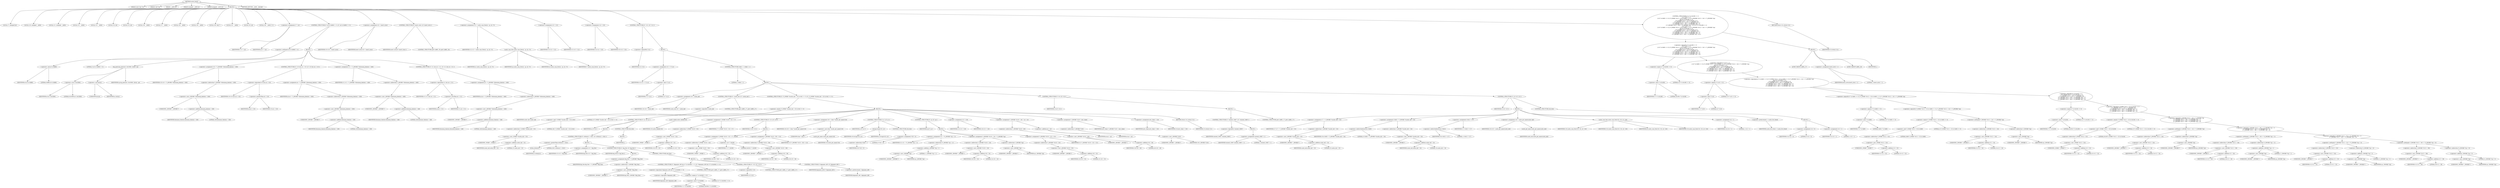 digraph cache_insert {  
"1000116" [label = "(METHOD,cache_insert)" ]
"1000117" [label = "(PARAM,const char *a1)" ]
"1000118" [label = "(PARAM,void *cp)" ]
"1000119" [label = "(PARAM,__int64 a3)" ]
"1000120" [label = "(PARAM,unsigned __int64 a4)" ]
"1000121" [label = "(PARAM,unsigned __int16 a5)" ]
"1000122" [label = "(BLOCK,,)" ]
"1000123" [label = "(LOCAL,v7: unsigned int)" ]
"1000124" [label = "(LOCAL,v10: unsigned __int64)" ]
"1000125" [label = "(LOCAL,v11: unsigned __int64)" ]
"1000126" [label = "(LOCAL,v12: __int64)" ]
"1000127" [label = "(LOCAL,v13: __int64)" ]
"1000128" [label = "(LOCAL,v14: int)" ]
"1000129" [label = "(LOCAL,v15: int)" ]
"1000130" [label = "(LOCAL,v16: __int64)" ]
"1000131" [label = "(LOCAL,v17: __int64)" ]
"1000132" [label = "(LOCAL,v18: __int64)" ]
"1000133" [label = "(LOCAL,v19: __int64)" ]
"1000134" [label = "(LOCAL,v20: char *)" ]
"1000135" [label = "(LOCAL,v21: __int64)" ]
"1000136" [label = "(LOCAL,v23: int)" ]
"1000137" [label = "(LOCAL,v24: __int64 [ 2 ])" ]
"1000138" [label = "(<operator>.assignment,v7 = a5)" ]
"1000139" [label = "(IDENTIFIER,v7,v7 = a5)" ]
"1000140" [label = "(IDENTIFIER,a5,v7 = a5)" ]
"1000141" [label = "(CONTROL_STRUCTURE,if ( (a5 & 0x980) != 0 ),if ( (a5 & 0x980) != 0 ))" ]
"1000142" [label = "(<operator>.notEquals,(a5 & 0x980) != 0)" ]
"1000143" [label = "(<operator>.and,a5 & 0x980)" ]
"1000144" [label = "(IDENTIFIER,a5,a5 & 0x980)" ]
"1000145" [label = "(LITERAL,0x980,a5 & 0x980)" ]
"1000146" [label = "(LITERAL,0,(a5 & 0x980) != 0)" ]
"1000147" [label = "(BLOCK,,)" ]
"1000148" [label = "(log_query,log_query(a5 | 0x10000, (int)a1, cp))" ]
"1000149" [label = "(<operator>.or,a5 | 0x10000)" ]
"1000150" [label = "(IDENTIFIER,a5,a5 | 0x10000)" ]
"1000151" [label = "(LITERAL,0x10000,a5 | 0x10000)" ]
"1000152" [label = "(<operator>.cast,(int)a1)" ]
"1000153" [label = "(UNKNOWN,int,int)" ]
"1000154" [label = "(IDENTIFIER,a1,(int)a1)" ]
"1000155" [label = "(IDENTIFIER,cp,log_query(a5 | 0x10000, (int)a1, cp))" ]
"1000156" [label = "(<operator>.assignment,v10 = *(_QWORD *)(dnsmasq_daemon + 456))" ]
"1000157" [label = "(IDENTIFIER,v10,v10 = *(_QWORD *)(dnsmasq_daemon + 456))" ]
"1000158" [label = "(<operator>.indirection,*(_QWORD *)(dnsmasq_daemon + 456))" ]
"1000159" [label = "(<operator>.cast,(_QWORD *)(dnsmasq_daemon + 456))" ]
"1000160" [label = "(UNKNOWN,_QWORD *,_QWORD *)" ]
"1000161" [label = "(<operator>.addition,dnsmasq_daemon + 456)" ]
"1000162" [label = "(IDENTIFIER,dnsmasq_daemon,dnsmasq_daemon + 456)" ]
"1000163" [label = "(LITERAL,456,dnsmasq_daemon + 456)" ]
"1000164" [label = "(CONTROL_STRUCTURE,if ( v10 && a4 > v10 ),if ( v10 && a4 > v10 ))" ]
"1000165" [label = "(<operator>.logicalAnd,v10 && a4 > v10)" ]
"1000166" [label = "(IDENTIFIER,v10,v10 && a4 > v10)" ]
"1000167" [label = "(<operator>.greaterThan,a4 > v10)" ]
"1000168" [label = "(IDENTIFIER,a4,a4 > v10)" ]
"1000169" [label = "(IDENTIFIER,v10,a4 > v10)" ]
"1000170" [label = "(<operator>.assignment,a4 = *(_QWORD *)(dnsmasq_daemon + 456))" ]
"1000171" [label = "(IDENTIFIER,a4,a4 = *(_QWORD *)(dnsmasq_daemon + 456))" ]
"1000172" [label = "(<operator>.indirection,*(_QWORD *)(dnsmasq_daemon + 456))" ]
"1000173" [label = "(<operator>.cast,(_QWORD *)(dnsmasq_daemon + 456))" ]
"1000174" [label = "(UNKNOWN,_QWORD *,_QWORD *)" ]
"1000175" [label = "(<operator>.addition,dnsmasq_daemon + 456)" ]
"1000176" [label = "(IDENTIFIER,dnsmasq_daemon,dnsmasq_daemon + 456)" ]
"1000177" [label = "(LITERAL,456,dnsmasq_daemon + 456)" ]
"1000178" [label = "(<operator>.assignment,v11 = *(_QWORD *)(dnsmasq_daemon + 448))" ]
"1000179" [label = "(IDENTIFIER,v11,v11 = *(_QWORD *)(dnsmasq_daemon + 448))" ]
"1000180" [label = "(<operator>.indirection,*(_QWORD *)(dnsmasq_daemon + 448))" ]
"1000181" [label = "(<operator>.cast,(_QWORD *)(dnsmasq_daemon + 448))" ]
"1000182" [label = "(UNKNOWN,_QWORD *,_QWORD *)" ]
"1000183" [label = "(<operator>.addition,dnsmasq_daemon + 448)" ]
"1000184" [label = "(IDENTIFIER,dnsmasq_daemon,dnsmasq_daemon + 448)" ]
"1000185" [label = "(LITERAL,448,dnsmasq_daemon + 448)" ]
"1000186" [label = "(CONTROL_STRUCTURE,if ( v11 && a4 < v11 ),if ( v11 && a4 < v11 ))" ]
"1000187" [label = "(<operator>.logicalAnd,v11 && a4 < v11)" ]
"1000188" [label = "(IDENTIFIER,v11,v11 && a4 < v11)" ]
"1000189" [label = "(<operator>.lessThan,a4 < v11)" ]
"1000190" [label = "(IDENTIFIER,a4,a4 < v11)" ]
"1000191" [label = "(IDENTIFIER,v11,a4 < v11)" ]
"1000192" [label = "(<operator>.assignment,a4 = *(_QWORD *)(dnsmasq_daemon + 448))" ]
"1000193" [label = "(IDENTIFIER,a4,a4 = *(_QWORD *)(dnsmasq_daemon + 448))" ]
"1000194" [label = "(<operator>.indirection,*(_QWORD *)(dnsmasq_daemon + 448))" ]
"1000195" [label = "(<operator>.cast,(_QWORD *)(dnsmasq_daemon + 448))" ]
"1000196" [label = "(UNKNOWN,_QWORD *,_QWORD *)" ]
"1000197" [label = "(<operator>.addition,dnsmasq_daemon + 448)" ]
"1000198" [label = "(IDENTIFIER,dnsmasq_daemon,dnsmasq_daemon + 448)" ]
"1000199" [label = "(LITERAL,448,dnsmasq_daemon + 448)" ]
"1000200" [label = "(<operator>.assignment,v23 = insert_error)" ]
"1000201" [label = "(IDENTIFIER,v23,v23 = insert_error)" ]
"1000202" [label = "(IDENTIFIER,insert_error,v23 = insert_error)" ]
"1000203" [label = "(CONTROL_STRUCTURE,if ( insert_error ),if ( insert_error ))" ]
"1000204" [label = "(IDENTIFIER,insert_error,if ( insert_error ))" ]
"1000205" [label = "(CONTROL_STRUCTURE,goto LABEL_28;,goto LABEL_28;)" ]
"1000206" [label = "(<operator>.assignment,v12 = cache_scan_free(a1, cp, a3, v7))" ]
"1000207" [label = "(IDENTIFIER,v12,v12 = cache_scan_free(a1, cp, a3, v7))" ]
"1000208" [label = "(cache_scan_free,cache_scan_free(a1, cp, a3, v7))" ]
"1000209" [label = "(IDENTIFIER,a1,cache_scan_free(a1, cp, a3, v7))" ]
"1000210" [label = "(IDENTIFIER,cp,cache_scan_free(a1, cp, a3, v7))" ]
"1000211" [label = "(IDENTIFIER,a3,cache_scan_free(a1, cp, a3, v7))" ]
"1000212" [label = "(IDENTIFIER,v7,cache_scan_free(a1, cp, a3, v7))" ]
"1000213" [label = "(<operator>.assignment,v13 = v12)" ]
"1000214" [label = "(IDENTIFIER,v13,v13 = v12)" ]
"1000215" [label = "(IDENTIFIER,v12,v13 = v12)" ]
"1000216" [label = "(<operator>.assignment,v14 = v23)" ]
"1000217" [label = "(IDENTIFIER,v14,v14 = v23)" ]
"1000218" [label = "(IDENTIFIER,v23,v14 = v23)" ]
"1000219" [label = "(CONTROL_STRUCTURE,if ( !v12 ),if ( !v12 ))" ]
"1000220" [label = "(<operator>.logicalNot,!v12)" ]
"1000221" [label = "(IDENTIFIER,v12,!v12)" ]
"1000222" [label = "(BLOCK,,)" ]
"1000223" [label = "(<operator>.assignment,v15 = v7 & 4)" ]
"1000224" [label = "(IDENTIFIER,v15,v15 = v7 & 4)" ]
"1000225" [label = "(<operator>.and,v7 & 4)" ]
"1000226" [label = "(IDENTIFIER,v7,v7 & 4)" ]
"1000227" [label = "(LITERAL,4,v7 & 4)" ]
"1000228" [label = "(CONTROL_STRUCTURE,while ( 1 ),while ( 1 ))" ]
"1000229" [label = "(LITERAL,1,while ( 1 ))" ]
"1000230" [label = "(BLOCK,,)" ]
"1000231" [label = "(<operator>.assignment,v16 = cache_tail)" ]
"1000232" [label = "(IDENTIFIER,v16,v16 = cache_tail)" ]
"1000233" [label = "(IDENTIFIER,cache_tail,v16 = cache_tail)" ]
"1000234" [label = "(CONTROL_STRUCTURE,if ( !cache_tail ),if ( !cache_tail ))" ]
"1000235" [label = "(<operator>.logicalNot,!cache_tail)" ]
"1000236" [label = "(IDENTIFIER,cache_tail,!cache_tail)" ]
"1000237" [label = "(CONTROL_STRUCTURE,goto LABEL_27;,goto LABEL_27;)" ]
"1000238" [label = "(CONTROL_STRUCTURE,if ( (*(_WORD *)(cache_tail + 52) & 0xC) == 0 ),if ( (*(_WORD *)(cache_tail + 52) & 0xC) == 0 ))" ]
"1000239" [label = "(<operator>.equals,(*(_WORD *)(cache_tail + 52) & 0xC) == 0)" ]
"1000240" [label = "(<operator>.and,*(_WORD *)(cache_tail + 52) & 0xC)" ]
"1000241" [label = "(<operator>.indirection,*(_WORD *)(cache_tail + 52))" ]
"1000242" [label = "(<operator>.cast,(_WORD *)(cache_tail + 52))" ]
"1000243" [label = "(UNKNOWN,_WORD *,_WORD *)" ]
"1000244" [label = "(<operator>.addition,cache_tail + 52)" ]
"1000245" [label = "(IDENTIFIER,cache_tail,cache_tail + 52)" ]
"1000246" [label = "(LITERAL,52,cache_tail + 52)" ]
"1000247" [label = "(LITERAL,0xC,*(_WORD *)(cache_tail + 52) & 0xC)" ]
"1000248" [label = "(LITERAL,0,(*(_WORD *)(cache_tail + 52) & 0xC) == 0)" ]
"1000249" [label = "(BLOCK,,)" ]
"1000250" [label = "(CONTROL_STRUCTURE,if ( a1 ),if ( a1 ))" ]
"1000251" [label = "(IDENTIFIER,a1,if ( a1 ))" ]
"1000252" [label = "(BLOCK,,)" ]
"1000253" [label = "(CONTROL_STRUCTURE,if ( strlen(a1) > 0x31 ),if ( strlen(a1) > 0x31 ))" ]
"1000254" [label = "(<operator>.greaterThan,strlen(a1) > 0x31)" ]
"1000255" [label = "(strlen,strlen(a1))" ]
"1000256" [label = "(IDENTIFIER,a1,strlen(a1))" ]
"1000257" [label = "(LITERAL,0x31,strlen(a1) > 0x31)" ]
"1000258" [label = "(BLOCK,,)" ]
"1000259" [label = "(<operator>.assignment,v13 = big_free)" ]
"1000260" [label = "(IDENTIFIER,v13,v13 = big_free)" ]
"1000261" [label = "(IDENTIFIER,big_free,v13 = big_free)" ]
"1000262" [label = "(CONTROL_STRUCTURE,if ( big_free ),if ( big_free ))" ]
"1000263" [label = "(IDENTIFIER,big_free,if ( big_free ))" ]
"1000264" [label = "(BLOCK,,)" ]
"1000265" [label = "(<operator>.assignment,big_free = *(_QWORD *)big_free)" ]
"1000266" [label = "(IDENTIFIER,big_free,big_free = *(_QWORD *)big_free)" ]
"1000267" [label = "(<operator>.indirection,*(_QWORD *)big_free)" ]
"1000268" [label = "(<operator>.cast,(_QWORD *)big_free)" ]
"1000269" [label = "(UNKNOWN,_QWORD *,_QWORD *)" ]
"1000270" [label = "(IDENTIFIER,big_free,(_QWORD *)big_free)" ]
"1000271" [label = "(CONTROL_STRUCTURE,else,else)" ]
"1000272" [label = "(BLOCK,,)" ]
"1000273" [label = "(CONTROL_STRUCTURE,if ( !bignames_left && (v7 & 0x5000) == 0 ),if ( !bignames_left && (v7 & 0x5000) == 0 ))" ]
"1000274" [label = "(<operator>.logicalAnd,!bignames_left && (v7 & 0x5000) == 0)" ]
"1000275" [label = "(<operator>.logicalNot,!bignames_left)" ]
"1000276" [label = "(IDENTIFIER,bignames_left,!bignames_left)" ]
"1000277" [label = "(<operator>.equals,(v7 & 0x5000) == 0)" ]
"1000278" [label = "(<operator>.and,v7 & 0x5000)" ]
"1000279" [label = "(IDENTIFIER,v7,v7 & 0x5000)" ]
"1000280" [label = "(LITERAL,0x5000,v7 & 0x5000)" ]
"1000281" [label = "(LITERAL,0,(v7 & 0x5000) == 0)" ]
"1000282" [label = "(CONTROL_STRUCTURE,goto LABEL_27;,goto LABEL_27;)" ]
"1000283" [label = "(CONTROL_STRUCTURE,if ( !v13 ),if ( !v13 ))" ]
"1000284" [label = "(<operator>.logicalNot,!v13)" ]
"1000285" [label = "(IDENTIFIER,v13,!v13)" ]
"1000286" [label = "(CONTROL_STRUCTURE,goto LABEL_27;,goto LABEL_27;)" ]
"1000287" [label = "(CONTROL_STRUCTURE,if ( bignames_left ),if ( bignames_left ))" ]
"1000288" [label = "(IDENTIFIER,bignames_left,if ( bignames_left ))" ]
"1000289" [label = "(<operator>.preDecrement,--bignames_left)" ]
"1000290" [label = "(IDENTIFIER,bignames_left,--bignames_left)" ]
"1000291" [label = "(CONTROL_STRUCTURE,else,else)" ]
"1000292" [label = "(BLOCK,,)" ]
"1000293" [label = "(IDENTIFIER,L,)" ]
"1000294" [label = "(cache_unlink,cache_unlink(v16))" ]
"1000295" [label = "(IDENTIFIER,v16,cache_unlink(v16))" ]
"1000296" [label = "(<operator>.assignment,*(_WORD *)(v16 + 52) = v7)" ]
"1000297" [label = "(<operator>.indirection,*(_WORD *)(v16 + 52))" ]
"1000298" [label = "(<operator>.cast,(_WORD *)(v16 + 52))" ]
"1000299" [label = "(UNKNOWN,_WORD *,_WORD *)" ]
"1000300" [label = "(<operator>.addition,v16 + 52)" ]
"1000301" [label = "(IDENTIFIER,v16,v16 + 52)" ]
"1000302" [label = "(LITERAL,52,v16 + 52)" ]
"1000303" [label = "(IDENTIFIER,v7,*(_WORD *)(v16 + 52) = v7)" ]
"1000304" [label = "(CONTROL_STRUCTURE,if ( v13 ),if ( v13 ))" ]
"1000305" [label = "(IDENTIFIER,v13,if ( v13 ))" ]
"1000306" [label = "(BLOCK,,)" ]
"1000307" [label = "(<operator>.assignment,*(_WORD *)(v16 + 52) = v7 | 0x200)" ]
"1000308" [label = "(<operator>.indirection,*(_WORD *)(v16 + 52))" ]
"1000309" [label = "(<operator>.cast,(_WORD *)(v16 + 52))" ]
"1000310" [label = "(UNKNOWN,_WORD *,_WORD *)" ]
"1000311" [label = "(<operator>.addition,v16 + 52)" ]
"1000312" [label = "(IDENTIFIER,v16,v16 + 52)" ]
"1000313" [label = "(LITERAL,52,v16 + 52)" ]
"1000314" [label = "(<operator>.or,v7 | 0x200)" ]
"1000315" [label = "(IDENTIFIER,v7,v7 | 0x200)" ]
"1000316" [label = "(LITERAL,0x200,v7 | 0x200)" ]
"1000317" [label = "(<operator>.assignment,*(_QWORD *)(v16 + 56) = v13)" ]
"1000318" [label = "(<operator>.indirection,*(_QWORD *)(v16 + 56))" ]
"1000319" [label = "(<operator>.cast,(_QWORD *)(v16 + 56))" ]
"1000320" [label = "(UNKNOWN,_QWORD *,_QWORD *)" ]
"1000321" [label = "(<operator>.addition,v16 + 56)" ]
"1000322" [label = "(IDENTIFIER,v16,v16 + 56)" ]
"1000323" [label = "(LITERAL,56,v16 + 56)" ]
"1000324" [label = "(IDENTIFIER,v13,*(_QWORD *)(v16 + 56) = v13)" ]
"1000325" [label = "(<operator>.assignment,v20 = (char *)cache_get_name(v16))" ]
"1000326" [label = "(IDENTIFIER,v20,v20 = (char *)cache_get_name(v16))" ]
"1000327" [label = "(<operator>.cast,(char *)cache_get_name(v16))" ]
"1000328" [label = "(UNKNOWN,char *,char *)" ]
"1000329" [label = "(cache_get_name,cache_get_name(v16))" ]
"1000330" [label = "(IDENTIFIER,v16,cache_get_name(v16))" ]
"1000331" [label = "(CONTROL_STRUCTURE,if ( a1 ),if ( a1 ))" ]
"1000332" [label = "(IDENTIFIER,a1,if ( a1 ))" ]
"1000333" [label = "(strcpy,strcpy(v20, a1))" ]
"1000334" [label = "(IDENTIFIER,v20,strcpy(v20, a1))" ]
"1000335" [label = "(IDENTIFIER,a1,strcpy(v20, a1))" ]
"1000336" [label = "(CONTROL_STRUCTURE,else,else)" ]
"1000337" [label = "(<operator>.assignment,*v20 = 0)" ]
"1000338" [label = "(<operator>.indirection,*v20)" ]
"1000339" [label = "(IDENTIFIER,v20,*v20 = 0)" ]
"1000340" [label = "(LITERAL,0,*v20 = 0)" ]
"1000341" [label = "(CONTROL_STRUCTURE,if ( cp ),if ( cp ))" ]
"1000342" [label = "(IDENTIFIER,cp,if ( cp ))" ]
"1000343" [label = "(BLOCK,,)" ]
"1000344" [label = "(<operator>.assignment,v21 = *((_QWORD *)cp + 1))" ]
"1000345" [label = "(IDENTIFIER,v21,v21 = *((_QWORD *)cp + 1))" ]
"1000346" [label = "(<operator>.indirection,*((_QWORD *)cp + 1))" ]
"1000347" [label = "(<operator>.addition,(_QWORD *)cp + 1)" ]
"1000348" [label = "(<operator>.cast,(_QWORD *)cp)" ]
"1000349" [label = "(UNKNOWN,_QWORD *,_QWORD *)" ]
"1000350" [label = "(IDENTIFIER,cp,(_QWORD *)cp)" ]
"1000351" [label = "(LITERAL,1,(_QWORD *)cp + 1)" ]
"1000352" [label = "(<operator>.assignment,*(_QWORD *)(v16 + 24) = *(_QWORD *)cp)" ]
"1000353" [label = "(<operator>.indirection,*(_QWORD *)(v16 + 24))" ]
"1000354" [label = "(<operator>.cast,(_QWORD *)(v16 + 24))" ]
"1000355" [label = "(UNKNOWN,_QWORD *,_QWORD *)" ]
"1000356" [label = "(<operator>.addition,v16 + 24)" ]
"1000357" [label = "(IDENTIFIER,v16,v16 + 24)" ]
"1000358" [label = "(LITERAL,24,v16 + 24)" ]
"1000359" [label = "(<operator>.indirection,*(_QWORD *)cp)" ]
"1000360" [label = "(<operator>.cast,(_QWORD *)cp)" ]
"1000361" [label = "(UNKNOWN,_QWORD *,_QWORD *)" ]
"1000362" [label = "(IDENTIFIER,cp,(_QWORD *)cp)" ]
"1000363" [label = "(<operator>.assignment,*(_QWORD *)(v16 + 32) = v21)" ]
"1000364" [label = "(<operator>.indirection,*(_QWORD *)(v16 + 32))" ]
"1000365" [label = "(<operator>.cast,(_QWORD *)(v16 + 32))" ]
"1000366" [label = "(UNKNOWN,_QWORD *,_QWORD *)" ]
"1000367" [label = "(<operator>.addition,v16 + 32)" ]
"1000368" [label = "(IDENTIFIER,v16,v16 + 32)" ]
"1000369" [label = "(LITERAL,32,v16 + 32)" ]
"1000370" [label = "(IDENTIFIER,v21,*(_QWORD *)(v16 + 32) = v21)" ]
"1000371" [label = "(<operator>.assignment,v13 = v16)" ]
"1000372" [label = "(IDENTIFIER,v13,v13 = v16)" ]
"1000373" [label = "(IDENTIFIER,v16,v13 = v16)" ]
"1000374" [label = "(<operator>.assignment,*(_QWORD *)(v16 + 40) = a4 + a3)" ]
"1000375" [label = "(<operator>.indirection,*(_QWORD *)(v16 + 40))" ]
"1000376" [label = "(<operator>.cast,(_QWORD *)(v16 + 40))" ]
"1000377" [label = "(UNKNOWN,_QWORD *,_QWORD *)" ]
"1000378" [label = "(<operator>.addition,v16 + 40)" ]
"1000379" [label = "(IDENTIFIER,v16,v16 + 40)" ]
"1000380" [label = "(LITERAL,40,v16 + 40)" ]
"1000381" [label = "(<operator>.addition,a4 + a3)" ]
"1000382" [label = "(IDENTIFIER,a4,a4 + a3)" ]
"1000383" [label = "(IDENTIFIER,a3,a4 + a3)" ]
"1000384" [label = "(<operator>.assignment,*(_QWORD *)v16 = new_chain)" ]
"1000385" [label = "(<operator>.indirection,*(_QWORD *)v16)" ]
"1000386" [label = "(<operator>.cast,(_QWORD *)v16)" ]
"1000387" [label = "(UNKNOWN,_QWORD *,_QWORD *)" ]
"1000388" [label = "(IDENTIFIER,v16,(_QWORD *)v16)" ]
"1000389" [label = "(IDENTIFIER,new_chain,*(_QWORD *)v16 = new_chain)" ]
"1000390" [label = "(<operator>.assignment,new_chain = v16)" ]
"1000391" [label = "(IDENTIFIER,new_chain,new_chain = v16)" ]
"1000392" [label = "(IDENTIFIER,v16,new_chain = v16)" ]
"1000393" [label = "(RETURN,return v13;,return v13;)" ]
"1000394" [label = "(IDENTIFIER,v13,return v13;)" ]
"1000395" [label = "(CONTROL_STRUCTURE,if ( v14 ),if ( v14 ))" ]
"1000396" [label = "(IDENTIFIER,v14,if ( v14 ))" ]
"1000397" [label = "(BLOCK,,)" ]
"1000398" [label = "(CONTROL_STRUCTURE,if ( !warned_10067 ),if ( !warned_10067 ))" ]
"1000399" [label = "(<operator>.logicalNot,!warned_10067)" ]
"1000400" [label = "(IDENTIFIER,warned_10067,!warned_10067)" ]
"1000401" [label = "(BLOCK,,)" ]
"1000402" [label = "(<operator>.assignment,warned_10067 = 1)" ]
"1000403" [label = "(IDENTIFIER,warned_10067,warned_10067 = 1)" ]
"1000404" [label = "(LITERAL,1,warned_10067 = 1)" ]
"1000405" [label = "(CONTROL_STRUCTURE,goto LABEL_27;,goto LABEL_27;)" ]
"1000406" [label = "(CONTROL_STRUCTURE,if ( v15 ),if ( v15 ))" ]
"1000407" [label = "(IDENTIFIER,v15,if ( v15 ))" ]
"1000408" [label = "(BLOCK,,)" ]
"1000409" [label = "(<operator>.assignment,v17 = *(_QWORD *)(cache_tail + 32))" ]
"1000410" [label = "(IDENTIFIER,v17,v17 = *(_QWORD *)(cache_tail + 32))" ]
"1000411" [label = "(<operator>.indirection,*(_QWORD *)(cache_tail + 32))" ]
"1000412" [label = "(<operator>.cast,(_QWORD *)(cache_tail + 32))" ]
"1000413" [label = "(UNKNOWN,_QWORD *,_QWORD *)" ]
"1000414" [label = "(<operator>.addition,cache_tail + 32)" ]
"1000415" [label = "(IDENTIFIER,cache_tail,cache_tail + 32)" ]
"1000416" [label = "(LITERAL,32,cache_tail + 32)" ]
"1000417" [label = "(<operator>.assignment,v24[0] = *(_QWORD *)(cache_tail + 24))" ]
"1000418" [label = "(<operator>.indirectIndexAccess,v24[0])" ]
"1000419" [label = "(IDENTIFIER,v24,v24[0] = *(_QWORD *)(cache_tail + 24))" ]
"1000420" [label = "(LITERAL,0,v24[0] = *(_QWORD *)(cache_tail + 24))" ]
"1000421" [label = "(<operator>.indirection,*(_QWORD *)(cache_tail + 24))" ]
"1000422" [label = "(<operator>.cast,(_QWORD *)(cache_tail + 24))" ]
"1000423" [label = "(UNKNOWN,_QWORD *,_QWORD *)" ]
"1000424" [label = "(<operator>.addition,cache_tail + 24)" ]
"1000425" [label = "(IDENTIFIER,cache_tail,cache_tail + 24)" ]
"1000426" [label = "(LITERAL,24,cache_tail + 24)" ]
"1000427" [label = "(<operator>.assignment,v24[1] = v17)" ]
"1000428" [label = "(<operator>.indirectIndexAccess,v24[1])" ]
"1000429" [label = "(IDENTIFIER,v24,v24[1] = v17)" ]
"1000430" [label = "(LITERAL,1,v24[1] = v17)" ]
"1000431" [label = "(IDENTIFIER,v17,v24[1] = v17)" ]
"1000432" [label = "(<operator>.assignment,v18 = cache_get_name(cache_tail))" ]
"1000433" [label = "(IDENTIFIER,v18,v18 = cache_get_name(cache_tail))" ]
"1000434" [label = "(cache_get_name,cache_get_name(cache_tail))" ]
"1000435" [label = "(IDENTIFIER,cache_tail,cache_get_name(cache_tail))" ]
"1000436" [label = "(cache_scan_free,cache_scan_free(v18, v24, a3, v19))" ]
"1000437" [label = "(IDENTIFIER,v18,cache_scan_free(v18, v24, a3, v19))" ]
"1000438" [label = "(IDENTIFIER,v24,cache_scan_free(v18, v24, a3, v19))" ]
"1000439" [label = "(IDENTIFIER,a3,cache_scan_free(v18, v24, a3, v19))" ]
"1000440" [label = "(IDENTIFIER,v19,cache_scan_free(v18, v24, a3, v19))" ]
"1000441" [label = "(<operator>.assignment,v14 = 1)" ]
"1000442" [label = "(IDENTIFIER,v14,v14 = 1)" ]
"1000443" [label = "(LITERAL,1,v14 = 1)" ]
"1000444" [label = "(<operator>.preIncrement,++cache_live_freed)" ]
"1000445" [label = "(IDENTIFIER,cache_live_freed,++cache_live_freed)" ]
"1000446" [label = "(CONTROL_STRUCTURE,else,else)" ]
"1000447" [label = "(BLOCK,,)" ]
"1000448" [label = "(<operator>.assignment,v14 = 0)" ]
"1000449" [label = "(IDENTIFIER,v14,v14 = 0)" ]
"1000450" [label = "(LITERAL,0,v14 = 0)" ]
"1000451" [label = "(<operator>.assignment,v15 = 1)" ]
"1000452" [label = "(IDENTIFIER,v15,v15 = 1)" ]
"1000453" [label = "(LITERAL,1,v15 = 1)" ]
"1000454" [label = "(CONTROL_STRUCTURE,if ( (v7 & 0x180) == 0\n    || (v7 & 8) == 0\n    || ((v7 & 0x80) == 0 || (*(_WORD *)(v12 + 52) & 0x80) == 0 || *(_DWORD *)(v12 + 24) != *(_DWORD *)cp)\n    && ((v7 & 0x100) == 0\n     || (*(_WORD *)(v12 + 52) & 0x100) == 0\n     || *(_DWORD *)(v12 + 24) != *(_DWORD *)cp\n     || *(_DWORD *)(v12 + 28) != *((_DWORD *)cp + 1)\n     || *(_DWORD *)(v12 + 32) != *((_DWORD *)cp + 2)\n     || *(_DWORD *)(v12 + 36) != *((_DWORD *)cp + 3)) ),if ( (v7 & 0x180) == 0\n    || (v7 & 8) == 0\n    || ((v7 & 0x80) == 0 || (*(_WORD *)(v12 + 52) & 0x80) == 0 || *(_DWORD *)(v12 + 24) != *(_DWORD *)cp)\n    && ((v7 & 0x100) == 0\n     || (*(_WORD *)(v12 + 52) & 0x100) == 0\n     || *(_DWORD *)(v12 + 24) != *(_DWORD *)cp\n     || *(_DWORD *)(v12 + 28) != *((_DWORD *)cp + 1)\n     || *(_DWORD *)(v12 + 32) != *((_DWORD *)cp + 2)\n     || *(_DWORD *)(v12 + 36) != *((_DWORD *)cp + 3)) ))" ]
"1000455" [label = "(<operator>.logicalOr,(v7 & 0x180) == 0\n    || (v7 & 8) == 0\n    || ((v7 & 0x80) == 0 || (*(_WORD *)(v12 + 52) & 0x80) == 0 || *(_DWORD *)(v12 + 24) != *(_DWORD *)cp)\n    && ((v7 & 0x100) == 0\n     || (*(_WORD *)(v12 + 52) & 0x100) == 0\n     || *(_DWORD *)(v12 + 24) != *(_DWORD *)cp\n     || *(_DWORD *)(v12 + 28) != *((_DWORD *)cp + 1)\n     || *(_DWORD *)(v12 + 32) != *((_DWORD *)cp + 2)\n     || *(_DWORD *)(v12 + 36) != *((_DWORD *)cp + 3)))" ]
"1000456" [label = "(<operator>.equals,(v7 & 0x180) == 0)" ]
"1000457" [label = "(<operator>.and,v7 & 0x180)" ]
"1000458" [label = "(IDENTIFIER,v7,v7 & 0x180)" ]
"1000459" [label = "(LITERAL,0x180,v7 & 0x180)" ]
"1000460" [label = "(LITERAL,0,(v7 & 0x180) == 0)" ]
"1000461" [label = "(<operator>.logicalOr,(v7 & 8) == 0\n    || ((v7 & 0x80) == 0 || (*(_WORD *)(v12 + 52) & 0x80) == 0 || *(_DWORD *)(v12 + 24) != *(_DWORD *)cp)\n    && ((v7 & 0x100) == 0\n     || (*(_WORD *)(v12 + 52) & 0x100) == 0\n     || *(_DWORD *)(v12 + 24) != *(_DWORD *)cp\n     || *(_DWORD *)(v12 + 28) != *((_DWORD *)cp + 1)\n     || *(_DWORD *)(v12 + 32) != *((_DWORD *)cp + 2)\n     || *(_DWORD *)(v12 + 36) != *((_DWORD *)cp + 3)))" ]
"1000462" [label = "(<operator>.equals,(v7 & 8) == 0)" ]
"1000463" [label = "(<operator>.and,v7 & 8)" ]
"1000464" [label = "(IDENTIFIER,v7,v7 & 8)" ]
"1000465" [label = "(LITERAL,8,v7 & 8)" ]
"1000466" [label = "(LITERAL,0,(v7 & 8) == 0)" ]
"1000467" [label = "(<operator>.logicalAnd,((v7 & 0x80) == 0 || (*(_WORD *)(v12 + 52) & 0x80) == 0 || *(_DWORD *)(v12 + 24) != *(_DWORD *)cp)\n    && ((v7 & 0x100) == 0\n     || (*(_WORD *)(v12 + 52) & 0x100) == 0\n     || *(_DWORD *)(v12 + 24) != *(_DWORD *)cp\n     || *(_DWORD *)(v12 + 28) != *((_DWORD *)cp + 1)\n     || *(_DWORD *)(v12 + 32) != *((_DWORD *)cp + 2)\n     || *(_DWORD *)(v12 + 36) != *((_DWORD *)cp + 3)))" ]
"1000468" [label = "(<operator>.logicalOr,(v7 & 0x80) == 0 || (*(_WORD *)(v12 + 52) & 0x80) == 0 || *(_DWORD *)(v12 + 24) != *(_DWORD *)cp)" ]
"1000469" [label = "(<operator>.equals,(v7 & 0x80) == 0)" ]
"1000470" [label = "(<operator>.and,v7 & 0x80)" ]
"1000471" [label = "(IDENTIFIER,v7,v7 & 0x80)" ]
"1000472" [label = "(LITERAL,0x80,v7 & 0x80)" ]
"1000473" [label = "(LITERAL,0,(v7 & 0x80) == 0)" ]
"1000474" [label = "(<operator>.logicalOr,(*(_WORD *)(v12 + 52) & 0x80) == 0 || *(_DWORD *)(v12 + 24) != *(_DWORD *)cp)" ]
"1000475" [label = "(<operator>.equals,(*(_WORD *)(v12 + 52) & 0x80) == 0)" ]
"1000476" [label = "(<operator>.and,*(_WORD *)(v12 + 52) & 0x80)" ]
"1000477" [label = "(<operator>.indirection,*(_WORD *)(v12 + 52))" ]
"1000478" [label = "(<operator>.cast,(_WORD *)(v12 + 52))" ]
"1000479" [label = "(UNKNOWN,_WORD *,_WORD *)" ]
"1000480" [label = "(<operator>.addition,v12 + 52)" ]
"1000481" [label = "(IDENTIFIER,v12,v12 + 52)" ]
"1000482" [label = "(LITERAL,52,v12 + 52)" ]
"1000483" [label = "(LITERAL,0x80,*(_WORD *)(v12 + 52) & 0x80)" ]
"1000484" [label = "(LITERAL,0,(*(_WORD *)(v12 + 52) & 0x80) == 0)" ]
"1000485" [label = "(<operator>.notEquals,*(_DWORD *)(v12 + 24) != *(_DWORD *)cp)" ]
"1000486" [label = "(<operator>.indirection,*(_DWORD *)(v12 + 24))" ]
"1000487" [label = "(<operator>.cast,(_DWORD *)(v12 + 24))" ]
"1000488" [label = "(UNKNOWN,_DWORD *,_DWORD *)" ]
"1000489" [label = "(<operator>.addition,v12 + 24)" ]
"1000490" [label = "(IDENTIFIER,v12,v12 + 24)" ]
"1000491" [label = "(LITERAL,24,v12 + 24)" ]
"1000492" [label = "(<operator>.indirection,*(_DWORD *)cp)" ]
"1000493" [label = "(<operator>.cast,(_DWORD *)cp)" ]
"1000494" [label = "(UNKNOWN,_DWORD *,_DWORD *)" ]
"1000495" [label = "(IDENTIFIER,cp,(_DWORD *)cp)" ]
"1000496" [label = "(<operator>.logicalOr,(v7 & 0x100) == 0\n     || (*(_WORD *)(v12 + 52) & 0x100) == 0\n     || *(_DWORD *)(v12 + 24) != *(_DWORD *)cp\n     || *(_DWORD *)(v12 + 28) != *((_DWORD *)cp + 1)\n     || *(_DWORD *)(v12 + 32) != *((_DWORD *)cp + 2)\n     || *(_DWORD *)(v12 + 36) != *((_DWORD *)cp + 3))" ]
"1000497" [label = "(<operator>.equals,(v7 & 0x100) == 0)" ]
"1000498" [label = "(<operator>.and,v7 & 0x100)" ]
"1000499" [label = "(IDENTIFIER,v7,v7 & 0x100)" ]
"1000500" [label = "(LITERAL,0x100,v7 & 0x100)" ]
"1000501" [label = "(LITERAL,0,(v7 & 0x100) == 0)" ]
"1000502" [label = "(<operator>.logicalOr,(*(_WORD *)(v12 + 52) & 0x100) == 0\n     || *(_DWORD *)(v12 + 24) != *(_DWORD *)cp\n     || *(_DWORD *)(v12 + 28) != *((_DWORD *)cp + 1)\n     || *(_DWORD *)(v12 + 32) != *((_DWORD *)cp + 2)\n     || *(_DWORD *)(v12 + 36) != *((_DWORD *)cp + 3))" ]
"1000503" [label = "(<operator>.equals,(*(_WORD *)(v12 + 52) & 0x100) == 0)" ]
"1000504" [label = "(<operator>.and,*(_WORD *)(v12 + 52) & 0x100)" ]
"1000505" [label = "(<operator>.indirection,*(_WORD *)(v12 + 52))" ]
"1000506" [label = "(<operator>.cast,(_WORD *)(v12 + 52))" ]
"1000507" [label = "(UNKNOWN,_WORD *,_WORD *)" ]
"1000508" [label = "(<operator>.addition,v12 + 52)" ]
"1000509" [label = "(IDENTIFIER,v12,v12 + 52)" ]
"1000510" [label = "(LITERAL,52,v12 + 52)" ]
"1000511" [label = "(LITERAL,0x100,*(_WORD *)(v12 + 52) & 0x100)" ]
"1000512" [label = "(LITERAL,0,(*(_WORD *)(v12 + 52) & 0x100) == 0)" ]
"1000513" [label = "(<operator>.logicalOr,*(_DWORD *)(v12 + 24) != *(_DWORD *)cp\n     || *(_DWORD *)(v12 + 28) != *((_DWORD *)cp + 1)\n     || *(_DWORD *)(v12 + 32) != *((_DWORD *)cp + 2)\n     || *(_DWORD *)(v12 + 36) != *((_DWORD *)cp + 3))" ]
"1000514" [label = "(<operator>.notEquals,*(_DWORD *)(v12 + 24) != *(_DWORD *)cp)" ]
"1000515" [label = "(<operator>.indirection,*(_DWORD *)(v12 + 24))" ]
"1000516" [label = "(<operator>.cast,(_DWORD *)(v12 + 24))" ]
"1000517" [label = "(UNKNOWN,_DWORD *,_DWORD *)" ]
"1000518" [label = "(<operator>.addition,v12 + 24)" ]
"1000519" [label = "(IDENTIFIER,v12,v12 + 24)" ]
"1000520" [label = "(LITERAL,24,v12 + 24)" ]
"1000521" [label = "(<operator>.indirection,*(_DWORD *)cp)" ]
"1000522" [label = "(<operator>.cast,(_DWORD *)cp)" ]
"1000523" [label = "(UNKNOWN,_DWORD *,_DWORD *)" ]
"1000524" [label = "(IDENTIFIER,cp,(_DWORD *)cp)" ]
"1000525" [label = "(<operator>.logicalOr,*(_DWORD *)(v12 + 28) != *((_DWORD *)cp + 1)\n     || *(_DWORD *)(v12 + 32) != *((_DWORD *)cp + 2)\n     || *(_DWORD *)(v12 + 36) != *((_DWORD *)cp + 3))" ]
"1000526" [label = "(<operator>.notEquals,*(_DWORD *)(v12 + 28) != *((_DWORD *)cp + 1))" ]
"1000527" [label = "(<operator>.indirection,*(_DWORD *)(v12 + 28))" ]
"1000528" [label = "(<operator>.cast,(_DWORD *)(v12 + 28))" ]
"1000529" [label = "(UNKNOWN,_DWORD *,_DWORD *)" ]
"1000530" [label = "(<operator>.addition,v12 + 28)" ]
"1000531" [label = "(IDENTIFIER,v12,v12 + 28)" ]
"1000532" [label = "(LITERAL,28,v12 + 28)" ]
"1000533" [label = "(<operator>.indirection,*((_DWORD *)cp + 1))" ]
"1000534" [label = "(<operator>.addition,(_DWORD *)cp + 1)" ]
"1000535" [label = "(<operator>.cast,(_DWORD *)cp)" ]
"1000536" [label = "(UNKNOWN,_DWORD *,_DWORD *)" ]
"1000537" [label = "(IDENTIFIER,cp,(_DWORD *)cp)" ]
"1000538" [label = "(LITERAL,1,(_DWORD *)cp + 1)" ]
"1000539" [label = "(<operator>.logicalOr,*(_DWORD *)(v12 + 32) != *((_DWORD *)cp + 2)\n     || *(_DWORD *)(v12 + 36) != *((_DWORD *)cp + 3))" ]
"1000540" [label = "(<operator>.notEquals,*(_DWORD *)(v12 + 32) != *((_DWORD *)cp + 2))" ]
"1000541" [label = "(<operator>.indirection,*(_DWORD *)(v12 + 32))" ]
"1000542" [label = "(<operator>.cast,(_DWORD *)(v12 + 32))" ]
"1000543" [label = "(UNKNOWN,_DWORD *,_DWORD *)" ]
"1000544" [label = "(<operator>.addition,v12 + 32)" ]
"1000545" [label = "(IDENTIFIER,v12,v12 + 32)" ]
"1000546" [label = "(LITERAL,32,v12 + 32)" ]
"1000547" [label = "(<operator>.indirection,*((_DWORD *)cp + 2))" ]
"1000548" [label = "(<operator>.addition,(_DWORD *)cp + 2)" ]
"1000549" [label = "(<operator>.cast,(_DWORD *)cp)" ]
"1000550" [label = "(UNKNOWN,_DWORD *,_DWORD *)" ]
"1000551" [label = "(IDENTIFIER,cp,(_DWORD *)cp)" ]
"1000552" [label = "(LITERAL,2,(_DWORD *)cp + 2)" ]
"1000553" [label = "(<operator>.notEquals,*(_DWORD *)(v12 + 36) != *((_DWORD *)cp + 3))" ]
"1000554" [label = "(<operator>.indirection,*(_DWORD *)(v12 + 36))" ]
"1000555" [label = "(<operator>.cast,(_DWORD *)(v12 + 36))" ]
"1000556" [label = "(UNKNOWN,_DWORD *,_DWORD *)" ]
"1000557" [label = "(<operator>.addition,v12 + 36)" ]
"1000558" [label = "(IDENTIFIER,v12,v12 + 36)" ]
"1000559" [label = "(LITERAL,36,v12 + 36)" ]
"1000560" [label = "(<operator>.indirection,*((_DWORD *)cp + 3))" ]
"1000561" [label = "(<operator>.addition,(_DWORD *)cp + 3)" ]
"1000562" [label = "(<operator>.cast,(_DWORD *)cp)" ]
"1000563" [label = "(UNKNOWN,_DWORD *,_DWORD *)" ]
"1000564" [label = "(IDENTIFIER,cp,(_DWORD *)cp)" ]
"1000565" [label = "(LITERAL,3,(_DWORD *)cp + 3)" ]
"1000566" [label = "(BLOCK,,)" ]
"1000567" [label = "(JUMP_TARGET,LABEL_27)" ]
"1000568" [label = "(<operator>.assignment,insert_error = 1)" ]
"1000569" [label = "(IDENTIFIER,insert_error,insert_error = 1)" ]
"1000570" [label = "(LITERAL,1,insert_error = 1)" ]
"1000571" [label = "(JUMP_TARGET,LABEL_28)" ]
"1000572" [label = "(IDENTIFIER,L,)" ]
"1000573" [label = "(RETURN,return v13;,return v13;)" ]
"1000574" [label = "(IDENTIFIER,v13,return v13;)" ]
"1000575" [label = "(METHOD_RETURN,__int64 __fastcall)" ]
  "1000116" -> "1000117" 
  "1000116" -> "1000118" 
  "1000116" -> "1000119" 
  "1000116" -> "1000120" 
  "1000116" -> "1000121" 
  "1000116" -> "1000122" 
  "1000116" -> "1000575" 
  "1000122" -> "1000123" 
  "1000122" -> "1000124" 
  "1000122" -> "1000125" 
  "1000122" -> "1000126" 
  "1000122" -> "1000127" 
  "1000122" -> "1000128" 
  "1000122" -> "1000129" 
  "1000122" -> "1000130" 
  "1000122" -> "1000131" 
  "1000122" -> "1000132" 
  "1000122" -> "1000133" 
  "1000122" -> "1000134" 
  "1000122" -> "1000135" 
  "1000122" -> "1000136" 
  "1000122" -> "1000137" 
  "1000122" -> "1000138" 
  "1000122" -> "1000141" 
  "1000122" -> "1000200" 
  "1000122" -> "1000203" 
  "1000122" -> "1000206" 
  "1000122" -> "1000213" 
  "1000122" -> "1000216" 
  "1000122" -> "1000219" 
  "1000122" -> "1000454" 
  "1000122" -> "1000573" 
  "1000138" -> "1000139" 
  "1000138" -> "1000140" 
  "1000141" -> "1000142" 
  "1000141" -> "1000147" 
  "1000142" -> "1000143" 
  "1000142" -> "1000146" 
  "1000143" -> "1000144" 
  "1000143" -> "1000145" 
  "1000147" -> "1000148" 
  "1000147" -> "1000156" 
  "1000147" -> "1000164" 
  "1000147" -> "1000178" 
  "1000147" -> "1000186" 
  "1000148" -> "1000149" 
  "1000148" -> "1000152" 
  "1000148" -> "1000155" 
  "1000149" -> "1000150" 
  "1000149" -> "1000151" 
  "1000152" -> "1000153" 
  "1000152" -> "1000154" 
  "1000156" -> "1000157" 
  "1000156" -> "1000158" 
  "1000158" -> "1000159" 
  "1000159" -> "1000160" 
  "1000159" -> "1000161" 
  "1000161" -> "1000162" 
  "1000161" -> "1000163" 
  "1000164" -> "1000165" 
  "1000164" -> "1000170" 
  "1000165" -> "1000166" 
  "1000165" -> "1000167" 
  "1000167" -> "1000168" 
  "1000167" -> "1000169" 
  "1000170" -> "1000171" 
  "1000170" -> "1000172" 
  "1000172" -> "1000173" 
  "1000173" -> "1000174" 
  "1000173" -> "1000175" 
  "1000175" -> "1000176" 
  "1000175" -> "1000177" 
  "1000178" -> "1000179" 
  "1000178" -> "1000180" 
  "1000180" -> "1000181" 
  "1000181" -> "1000182" 
  "1000181" -> "1000183" 
  "1000183" -> "1000184" 
  "1000183" -> "1000185" 
  "1000186" -> "1000187" 
  "1000186" -> "1000192" 
  "1000187" -> "1000188" 
  "1000187" -> "1000189" 
  "1000189" -> "1000190" 
  "1000189" -> "1000191" 
  "1000192" -> "1000193" 
  "1000192" -> "1000194" 
  "1000194" -> "1000195" 
  "1000195" -> "1000196" 
  "1000195" -> "1000197" 
  "1000197" -> "1000198" 
  "1000197" -> "1000199" 
  "1000200" -> "1000201" 
  "1000200" -> "1000202" 
  "1000203" -> "1000204" 
  "1000203" -> "1000205" 
  "1000206" -> "1000207" 
  "1000206" -> "1000208" 
  "1000208" -> "1000209" 
  "1000208" -> "1000210" 
  "1000208" -> "1000211" 
  "1000208" -> "1000212" 
  "1000213" -> "1000214" 
  "1000213" -> "1000215" 
  "1000216" -> "1000217" 
  "1000216" -> "1000218" 
  "1000219" -> "1000220" 
  "1000219" -> "1000222" 
  "1000220" -> "1000221" 
  "1000222" -> "1000223" 
  "1000222" -> "1000228" 
  "1000223" -> "1000224" 
  "1000223" -> "1000225" 
  "1000225" -> "1000226" 
  "1000225" -> "1000227" 
  "1000228" -> "1000229" 
  "1000228" -> "1000230" 
  "1000230" -> "1000231" 
  "1000230" -> "1000234" 
  "1000230" -> "1000238" 
  "1000230" -> "1000395" 
  "1000230" -> "1000406" 
  "1000231" -> "1000232" 
  "1000231" -> "1000233" 
  "1000234" -> "1000235" 
  "1000234" -> "1000237" 
  "1000235" -> "1000236" 
  "1000238" -> "1000239" 
  "1000238" -> "1000249" 
  "1000239" -> "1000240" 
  "1000239" -> "1000248" 
  "1000240" -> "1000241" 
  "1000240" -> "1000247" 
  "1000241" -> "1000242" 
  "1000242" -> "1000243" 
  "1000242" -> "1000244" 
  "1000244" -> "1000245" 
  "1000244" -> "1000246" 
  "1000249" -> "1000250" 
  "1000249" -> "1000294" 
  "1000249" -> "1000296" 
  "1000249" -> "1000304" 
  "1000249" -> "1000325" 
  "1000249" -> "1000331" 
  "1000249" -> "1000341" 
  "1000249" -> "1000371" 
  "1000249" -> "1000374" 
  "1000249" -> "1000384" 
  "1000249" -> "1000390" 
  "1000249" -> "1000393" 
  "1000250" -> "1000251" 
  "1000250" -> "1000252" 
  "1000250" -> "1000291" 
  "1000252" -> "1000253" 
  "1000253" -> "1000254" 
  "1000253" -> "1000258" 
  "1000254" -> "1000255" 
  "1000254" -> "1000257" 
  "1000255" -> "1000256" 
  "1000258" -> "1000259" 
  "1000258" -> "1000262" 
  "1000259" -> "1000260" 
  "1000259" -> "1000261" 
  "1000262" -> "1000263" 
  "1000262" -> "1000264" 
  "1000262" -> "1000271" 
  "1000264" -> "1000265" 
  "1000265" -> "1000266" 
  "1000265" -> "1000267" 
  "1000267" -> "1000268" 
  "1000268" -> "1000269" 
  "1000268" -> "1000270" 
  "1000271" -> "1000272" 
  "1000272" -> "1000273" 
  "1000272" -> "1000283" 
  "1000272" -> "1000287" 
  "1000273" -> "1000274" 
  "1000273" -> "1000282" 
  "1000274" -> "1000275" 
  "1000274" -> "1000277" 
  "1000275" -> "1000276" 
  "1000277" -> "1000278" 
  "1000277" -> "1000281" 
  "1000278" -> "1000279" 
  "1000278" -> "1000280" 
  "1000283" -> "1000284" 
  "1000283" -> "1000286" 
  "1000284" -> "1000285" 
  "1000287" -> "1000288" 
  "1000287" -> "1000289" 
  "1000289" -> "1000290" 
  "1000291" -> "1000292" 
  "1000292" -> "1000293" 
  "1000294" -> "1000295" 
  "1000296" -> "1000297" 
  "1000296" -> "1000303" 
  "1000297" -> "1000298" 
  "1000298" -> "1000299" 
  "1000298" -> "1000300" 
  "1000300" -> "1000301" 
  "1000300" -> "1000302" 
  "1000304" -> "1000305" 
  "1000304" -> "1000306" 
  "1000306" -> "1000307" 
  "1000306" -> "1000317" 
  "1000307" -> "1000308" 
  "1000307" -> "1000314" 
  "1000308" -> "1000309" 
  "1000309" -> "1000310" 
  "1000309" -> "1000311" 
  "1000311" -> "1000312" 
  "1000311" -> "1000313" 
  "1000314" -> "1000315" 
  "1000314" -> "1000316" 
  "1000317" -> "1000318" 
  "1000317" -> "1000324" 
  "1000318" -> "1000319" 
  "1000319" -> "1000320" 
  "1000319" -> "1000321" 
  "1000321" -> "1000322" 
  "1000321" -> "1000323" 
  "1000325" -> "1000326" 
  "1000325" -> "1000327" 
  "1000327" -> "1000328" 
  "1000327" -> "1000329" 
  "1000329" -> "1000330" 
  "1000331" -> "1000332" 
  "1000331" -> "1000333" 
  "1000331" -> "1000336" 
  "1000333" -> "1000334" 
  "1000333" -> "1000335" 
  "1000336" -> "1000337" 
  "1000337" -> "1000338" 
  "1000337" -> "1000340" 
  "1000338" -> "1000339" 
  "1000341" -> "1000342" 
  "1000341" -> "1000343" 
  "1000343" -> "1000344" 
  "1000343" -> "1000352" 
  "1000343" -> "1000363" 
  "1000344" -> "1000345" 
  "1000344" -> "1000346" 
  "1000346" -> "1000347" 
  "1000347" -> "1000348" 
  "1000347" -> "1000351" 
  "1000348" -> "1000349" 
  "1000348" -> "1000350" 
  "1000352" -> "1000353" 
  "1000352" -> "1000359" 
  "1000353" -> "1000354" 
  "1000354" -> "1000355" 
  "1000354" -> "1000356" 
  "1000356" -> "1000357" 
  "1000356" -> "1000358" 
  "1000359" -> "1000360" 
  "1000360" -> "1000361" 
  "1000360" -> "1000362" 
  "1000363" -> "1000364" 
  "1000363" -> "1000370" 
  "1000364" -> "1000365" 
  "1000365" -> "1000366" 
  "1000365" -> "1000367" 
  "1000367" -> "1000368" 
  "1000367" -> "1000369" 
  "1000371" -> "1000372" 
  "1000371" -> "1000373" 
  "1000374" -> "1000375" 
  "1000374" -> "1000381" 
  "1000375" -> "1000376" 
  "1000376" -> "1000377" 
  "1000376" -> "1000378" 
  "1000378" -> "1000379" 
  "1000378" -> "1000380" 
  "1000381" -> "1000382" 
  "1000381" -> "1000383" 
  "1000384" -> "1000385" 
  "1000384" -> "1000389" 
  "1000385" -> "1000386" 
  "1000386" -> "1000387" 
  "1000386" -> "1000388" 
  "1000390" -> "1000391" 
  "1000390" -> "1000392" 
  "1000393" -> "1000394" 
  "1000395" -> "1000396" 
  "1000395" -> "1000397" 
  "1000397" -> "1000398" 
  "1000397" -> "1000405" 
  "1000398" -> "1000399" 
  "1000398" -> "1000401" 
  "1000399" -> "1000400" 
  "1000401" -> "1000402" 
  "1000402" -> "1000403" 
  "1000402" -> "1000404" 
  "1000406" -> "1000407" 
  "1000406" -> "1000408" 
  "1000406" -> "1000446" 
  "1000408" -> "1000409" 
  "1000408" -> "1000417" 
  "1000408" -> "1000427" 
  "1000408" -> "1000432" 
  "1000408" -> "1000436" 
  "1000408" -> "1000441" 
  "1000408" -> "1000444" 
  "1000409" -> "1000410" 
  "1000409" -> "1000411" 
  "1000411" -> "1000412" 
  "1000412" -> "1000413" 
  "1000412" -> "1000414" 
  "1000414" -> "1000415" 
  "1000414" -> "1000416" 
  "1000417" -> "1000418" 
  "1000417" -> "1000421" 
  "1000418" -> "1000419" 
  "1000418" -> "1000420" 
  "1000421" -> "1000422" 
  "1000422" -> "1000423" 
  "1000422" -> "1000424" 
  "1000424" -> "1000425" 
  "1000424" -> "1000426" 
  "1000427" -> "1000428" 
  "1000427" -> "1000431" 
  "1000428" -> "1000429" 
  "1000428" -> "1000430" 
  "1000432" -> "1000433" 
  "1000432" -> "1000434" 
  "1000434" -> "1000435" 
  "1000436" -> "1000437" 
  "1000436" -> "1000438" 
  "1000436" -> "1000439" 
  "1000436" -> "1000440" 
  "1000441" -> "1000442" 
  "1000441" -> "1000443" 
  "1000444" -> "1000445" 
  "1000446" -> "1000447" 
  "1000447" -> "1000448" 
  "1000447" -> "1000451" 
  "1000448" -> "1000449" 
  "1000448" -> "1000450" 
  "1000451" -> "1000452" 
  "1000451" -> "1000453" 
  "1000454" -> "1000455" 
  "1000454" -> "1000566" 
  "1000455" -> "1000456" 
  "1000455" -> "1000461" 
  "1000456" -> "1000457" 
  "1000456" -> "1000460" 
  "1000457" -> "1000458" 
  "1000457" -> "1000459" 
  "1000461" -> "1000462" 
  "1000461" -> "1000467" 
  "1000462" -> "1000463" 
  "1000462" -> "1000466" 
  "1000463" -> "1000464" 
  "1000463" -> "1000465" 
  "1000467" -> "1000468" 
  "1000467" -> "1000496" 
  "1000468" -> "1000469" 
  "1000468" -> "1000474" 
  "1000469" -> "1000470" 
  "1000469" -> "1000473" 
  "1000470" -> "1000471" 
  "1000470" -> "1000472" 
  "1000474" -> "1000475" 
  "1000474" -> "1000485" 
  "1000475" -> "1000476" 
  "1000475" -> "1000484" 
  "1000476" -> "1000477" 
  "1000476" -> "1000483" 
  "1000477" -> "1000478" 
  "1000478" -> "1000479" 
  "1000478" -> "1000480" 
  "1000480" -> "1000481" 
  "1000480" -> "1000482" 
  "1000485" -> "1000486" 
  "1000485" -> "1000492" 
  "1000486" -> "1000487" 
  "1000487" -> "1000488" 
  "1000487" -> "1000489" 
  "1000489" -> "1000490" 
  "1000489" -> "1000491" 
  "1000492" -> "1000493" 
  "1000493" -> "1000494" 
  "1000493" -> "1000495" 
  "1000496" -> "1000497" 
  "1000496" -> "1000502" 
  "1000497" -> "1000498" 
  "1000497" -> "1000501" 
  "1000498" -> "1000499" 
  "1000498" -> "1000500" 
  "1000502" -> "1000503" 
  "1000502" -> "1000513" 
  "1000503" -> "1000504" 
  "1000503" -> "1000512" 
  "1000504" -> "1000505" 
  "1000504" -> "1000511" 
  "1000505" -> "1000506" 
  "1000506" -> "1000507" 
  "1000506" -> "1000508" 
  "1000508" -> "1000509" 
  "1000508" -> "1000510" 
  "1000513" -> "1000514" 
  "1000513" -> "1000525" 
  "1000514" -> "1000515" 
  "1000514" -> "1000521" 
  "1000515" -> "1000516" 
  "1000516" -> "1000517" 
  "1000516" -> "1000518" 
  "1000518" -> "1000519" 
  "1000518" -> "1000520" 
  "1000521" -> "1000522" 
  "1000522" -> "1000523" 
  "1000522" -> "1000524" 
  "1000525" -> "1000526" 
  "1000525" -> "1000539" 
  "1000526" -> "1000527" 
  "1000526" -> "1000533" 
  "1000527" -> "1000528" 
  "1000528" -> "1000529" 
  "1000528" -> "1000530" 
  "1000530" -> "1000531" 
  "1000530" -> "1000532" 
  "1000533" -> "1000534" 
  "1000534" -> "1000535" 
  "1000534" -> "1000538" 
  "1000535" -> "1000536" 
  "1000535" -> "1000537" 
  "1000539" -> "1000540" 
  "1000539" -> "1000553" 
  "1000540" -> "1000541" 
  "1000540" -> "1000547" 
  "1000541" -> "1000542" 
  "1000542" -> "1000543" 
  "1000542" -> "1000544" 
  "1000544" -> "1000545" 
  "1000544" -> "1000546" 
  "1000547" -> "1000548" 
  "1000548" -> "1000549" 
  "1000548" -> "1000552" 
  "1000549" -> "1000550" 
  "1000549" -> "1000551" 
  "1000553" -> "1000554" 
  "1000553" -> "1000560" 
  "1000554" -> "1000555" 
  "1000555" -> "1000556" 
  "1000555" -> "1000557" 
  "1000557" -> "1000558" 
  "1000557" -> "1000559" 
  "1000560" -> "1000561" 
  "1000561" -> "1000562" 
  "1000561" -> "1000565" 
  "1000562" -> "1000563" 
  "1000562" -> "1000564" 
  "1000566" -> "1000567" 
  "1000566" -> "1000568" 
  "1000566" -> "1000571" 
  "1000566" -> "1000572" 
  "1000568" -> "1000569" 
  "1000568" -> "1000570" 
  "1000573" -> "1000574" 
}
